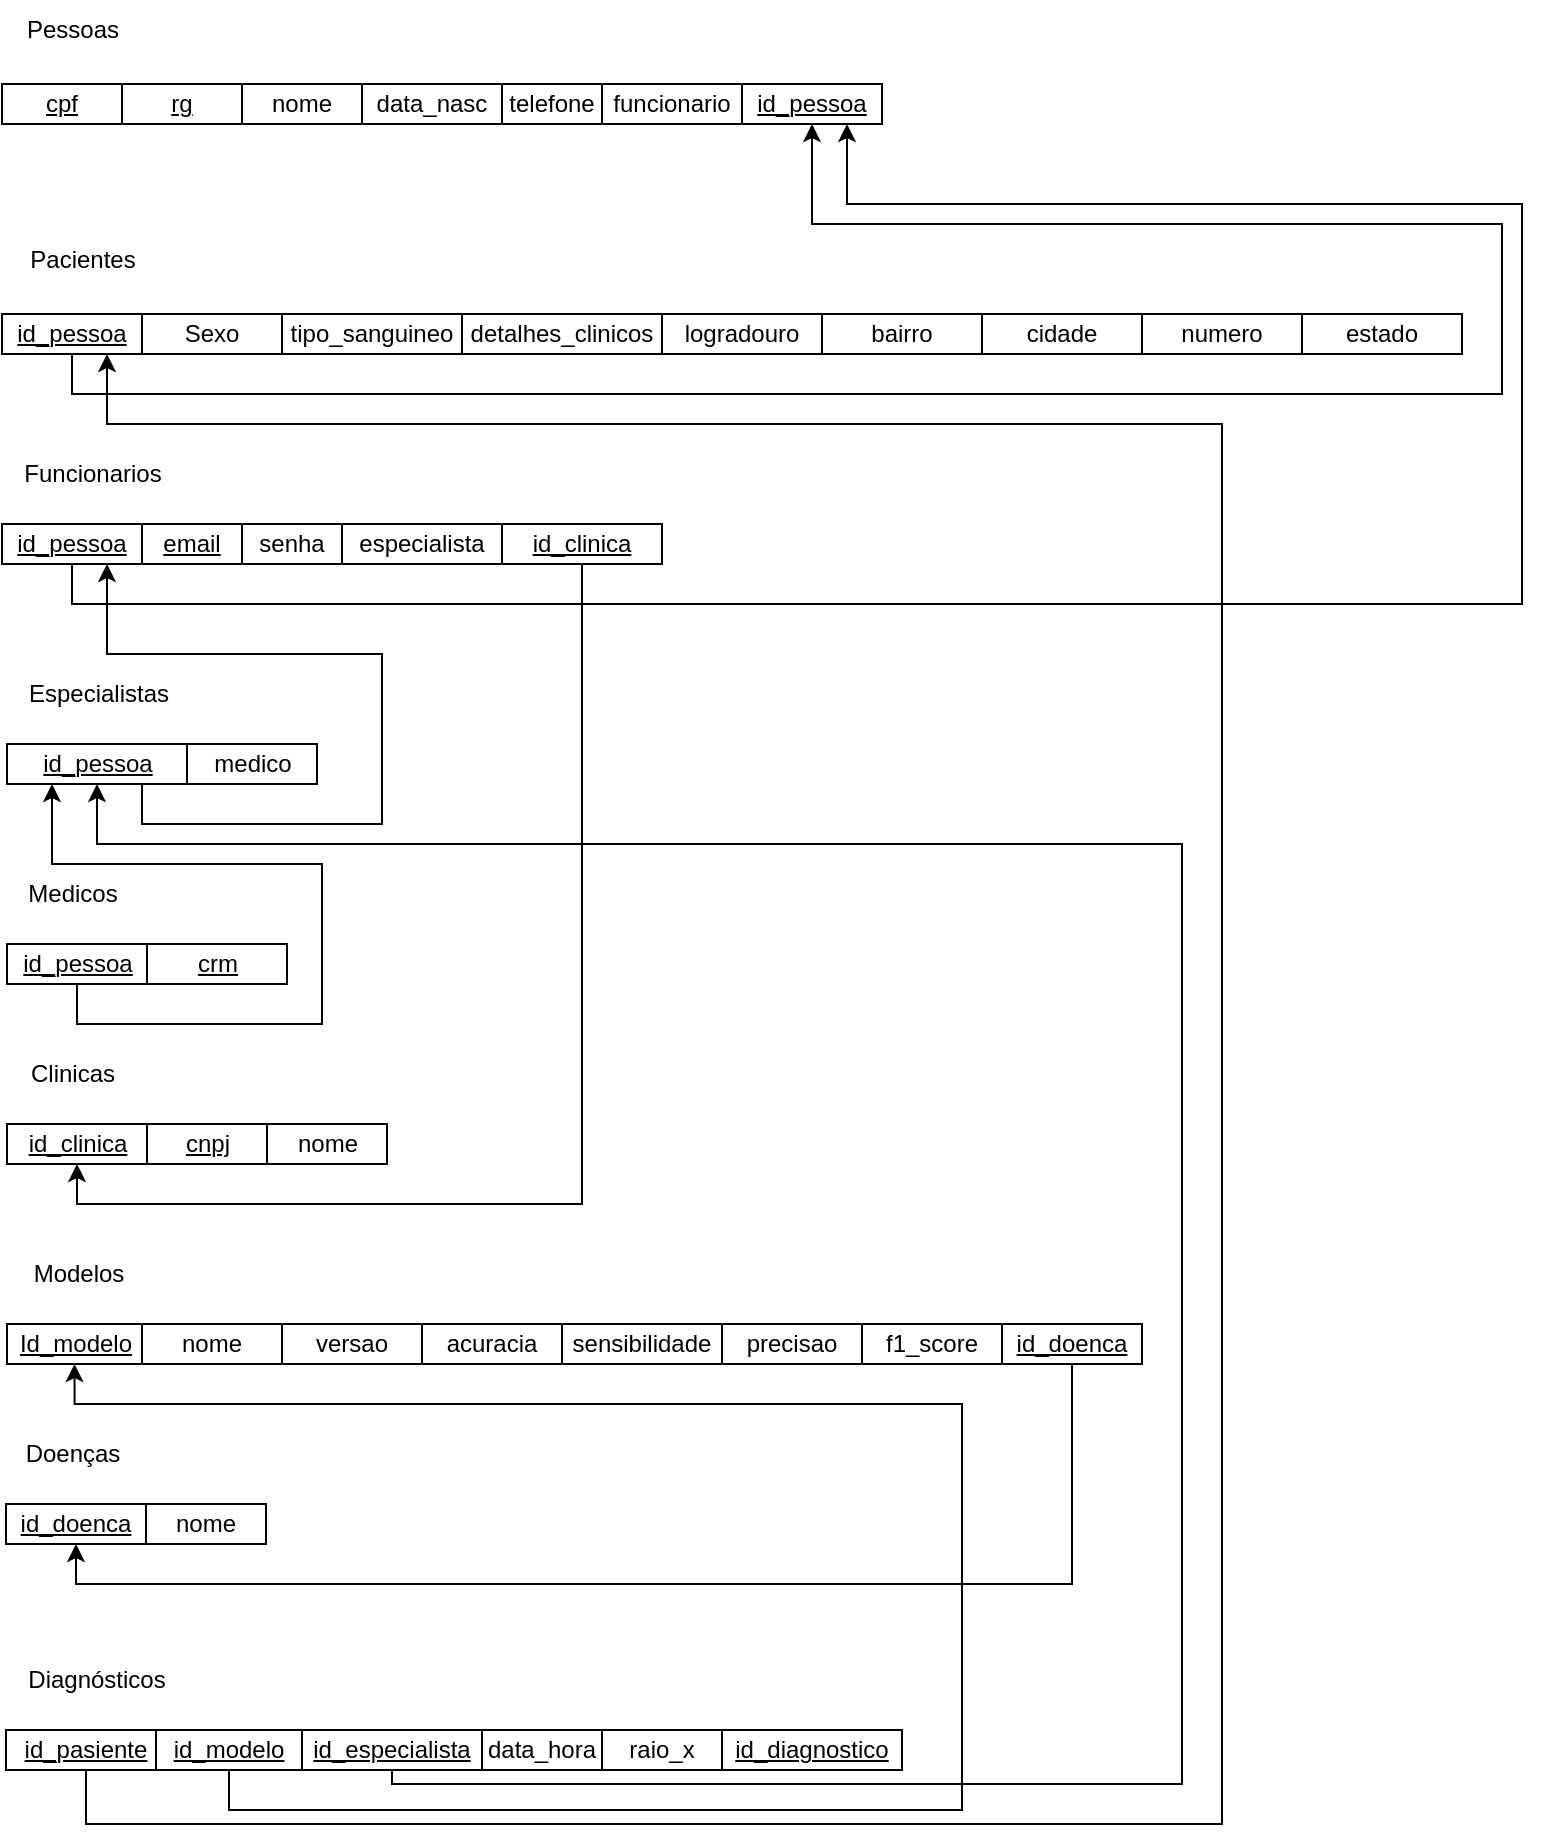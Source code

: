 <mxfile version="22.0.3" type="google">
  <diagram name="Página-1" id="Lohg2L98cQ29C7g-6fKi">
    <mxGraphModel grid="1" page="1" gridSize="10" guides="1" tooltips="1" connect="1" arrows="1" fold="1" pageScale="1" pageWidth="827" pageHeight="1169" math="0" shadow="0">
      <root>
        <mxCell id="0" />
        <mxCell id="1" parent="0" />
        <mxCell id="6OJmlU3yRW-rF9Tps9vb-1" value="Funcionarios" style="text;html=1;align=center;verticalAlign=middle;resizable=0;points=[];autosize=1;strokeColor=none;fillColor=none;" vertex="1" parent="1">
          <mxGeometry x="40" y="240" width="90" height="30" as="geometry" />
        </mxCell>
        <mxCell id="6OJmlU3yRW-rF9Tps9vb-65" style="edgeStyle=orthogonalEdgeStyle;rounded=0;orthogonalLoop=1;jettySize=auto;html=1;exitX=0.5;exitY=1;exitDx=0;exitDy=0;entryX=0.75;entryY=1;entryDx=0;entryDy=0;" edge="1" parent="1" source="6OJmlU3yRW-rF9Tps9vb-2" target="6OJmlU3yRW-rF9Tps9vb-62">
          <mxGeometry relative="1" as="geometry">
            <Array as="points">
              <mxPoint x="75" y="320" />
              <mxPoint x="800" y="320" />
              <mxPoint x="800" y="120" />
              <mxPoint x="463" y="120" />
            </Array>
          </mxGeometry>
        </mxCell>
        <mxCell id="6OJmlU3yRW-rF9Tps9vb-2" value="&lt;u&gt;id_pessoa&lt;/u&gt;" style="whiteSpace=wrap;html=1;" vertex="1" parent="1">
          <mxGeometry x="40" y="280" width="70" height="20" as="geometry" />
        </mxCell>
        <mxCell id="6OJmlU3yRW-rF9Tps9vb-3" value="email" style="whiteSpace=wrap;html=1;fontStyle=4" vertex="1" parent="1">
          <mxGeometry x="110" y="280" width="50" height="20" as="geometry" />
        </mxCell>
        <mxCell id="6OJmlU3yRW-rF9Tps9vb-4" value="Especialistas" style="text;html=1;align=center;verticalAlign=middle;resizable=0;points=[];autosize=1;strokeColor=none;fillColor=none;" vertex="1" parent="1">
          <mxGeometry x="42.5" y="350" width="90" height="30" as="geometry" />
        </mxCell>
        <mxCell id="6OJmlU3yRW-rF9Tps9vb-86" style="edgeStyle=orthogonalEdgeStyle;rounded=0;orthogonalLoop=1;jettySize=auto;html=1;exitX=0.75;exitY=1;exitDx=0;exitDy=0;entryX=0.75;entryY=1;entryDx=0;entryDy=0;" edge="1" parent="1" source="6OJmlU3yRW-rF9Tps9vb-6" target="6OJmlU3yRW-rF9Tps9vb-2">
          <mxGeometry relative="1" as="geometry">
            <Array as="points">
              <mxPoint x="110" y="430" />
              <mxPoint x="230" y="430" />
              <mxPoint x="230" y="345" />
              <mxPoint x="93" y="345" />
            </Array>
          </mxGeometry>
        </mxCell>
        <mxCell id="6OJmlU3yRW-rF9Tps9vb-6" value="&lt;u&gt;id_pessoa&lt;/u&gt;" style="whiteSpace=wrap;html=1;" vertex="1" parent="1">
          <mxGeometry x="42.5" y="390" width="90" height="20" as="geometry" />
        </mxCell>
        <mxCell id="6OJmlU3yRW-rF9Tps9vb-8" value="&lt;span&gt;medico&lt;/span&gt;" style="whiteSpace=wrap;html=1;fontStyle=0" vertex="1" parent="1">
          <mxGeometry x="132.5" y="390" width="65" height="20" as="geometry" />
        </mxCell>
        <mxCell id="6OJmlU3yRW-rF9Tps9vb-12" value="Medicos" style="text;html=1;align=center;verticalAlign=middle;resizable=0;points=[];autosize=1;strokeColor=none;fillColor=none;" vertex="1" parent="1">
          <mxGeometry x="40" y="450" width="70" height="30" as="geometry" />
        </mxCell>
        <mxCell id="6OJmlU3yRW-rF9Tps9vb-85" style="edgeStyle=orthogonalEdgeStyle;rounded=0;orthogonalLoop=1;jettySize=auto;html=1;exitX=0.5;exitY=1;exitDx=0;exitDy=0;entryX=0.25;entryY=1;entryDx=0;entryDy=0;" edge="1" parent="1" source="6OJmlU3yRW-rF9Tps9vb-13" target="6OJmlU3yRW-rF9Tps9vb-6">
          <mxGeometry relative="1" as="geometry">
            <Array as="points">
              <mxPoint x="78" y="530" />
              <mxPoint x="200" y="530" />
              <mxPoint x="200" y="450" />
              <mxPoint x="65" y="450" />
            </Array>
          </mxGeometry>
        </mxCell>
        <mxCell id="6OJmlU3yRW-rF9Tps9vb-13" value="&lt;u&gt;id_pessoa&lt;/u&gt;" style="whiteSpace=wrap;html=1;" vertex="1" parent="1">
          <mxGeometry x="42.5" y="490" width="70" height="20" as="geometry" />
        </mxCell>
        <mxCell id="6OJmlU3yRW-rF9Tps9vb-14" value="&lt;u&gt;crm&lt;/u&gt;" style="whiteSpace=wrap;html=1;" vertex="1" parent="1">
          <mxGeometry x="112.5" y="490" width="70" height="20" as="geometry" />
        </mxCell>
        <mxCell id="6OJmlU3yRW-rF9Tps9vb-15" value="Clinicas" style="text;html=1;align=center;verticalAlign=middle;resizable=0;points=[];autosize=1;strokeColor=none;fillColor=none;" vertex="1" parent="1">
          <mxGeometry x="40" y="540" width="70" height="30" as="geometry" />
        </mxCell>
        <mxCell id="6OJmlU3yRW-rF9Tps9vb-16" value="&lt;u&gt;id_clinica&lt;/u&gt;" style="whiteSpace=wrap;html=1;" vertex="1" parent="1">
          <mxGeometry x="42.5" y="580" width="70" height="20" as="geometry" />
        </mxCell>
        <mxCell id="6OJmlU3yRW-rF9Tps9vb-17" value="&lt;u&gt;cnpj&lt;/u&gt;" style="whiteSpace=wrap;html=1;" vertex="1" parent="1">
          <mxGeometry x="112.5" y="580" width="60" height="20" as="geometry" />
        </mxCell>
        <mxCell id="6OJmlU3yRW-rF9Tps9vb-18" value="nome" style="whiteSpace=wrap;html=1;" vertex="1" parent="1">
          <mxGeometry x="172.5" y="580" width="60" height="20" as="geometry" />
        </mxCell>
        <mxCell id="6OJmlU3yRW-rF9Tps9vb-19" style="edgeStyle=orthogonalEdgeStyle;rounded=0;orthogonalLoop=1;jettySize=auto;html=1;exitX=0.5;exitY=1;exitDx=0;exitDy=0;" edge="1" parent="1" source="6OJmlU3yRW-rF9Tps9vb-18" target="6OJmlU3yRW-rF9Tps9vb-18">
          <mxGeometry relative="1" as="geometry" />
        </mxCell>
        <mxCell id="6OJmlU3yRW-rF9Tps9vb-20" value="Modelos" style="text;html=1;align=center;verticalAlign=middle;resizable=0;points=[];autosize=1;strokeColor=none;fillColor=none;" vertex="1" parent="1">
          <mxGeometry x="42.5" y="640" width="70" height="30" as="geometry" />
        </mxCell>
        <mxCell id="6OJmlU3yRW-rF9Tps9vb-22" value="&lt;u&gt;Id_modelo&lt;/u&gt;" style="whiteSpace=wrap;html=1;" vertex="1" parent="1">
          <mxGeometry x="42.5" y="680" width="67.5" height="20" as="geometry" />
        </mxCell>
        <mxCell id="6OJmlU3yRW-rF9Tps9vb-24" value="&lt;span&gt;nome&lt;/span&gt;" style="whiteSpace=wrap;html=1;fontStyle=0" vertex="1" parent="1">
          <mxGeometry x="110" y="680" width="70" height="20" as="geometry" />
        </mxCell>
        <mxCell id="6OJmlU3yRW-rF9Tps9vb-25" value="Doenças" style="text;html=1;align=center;verticalAlign=middle;resizable=0;points=[];autosize=1;strokeColor=none;fillColor=none;" vertex="1" parent="1">
          <mxGeometry x="40" y="730" width="70" height="30" as="geometry" />
        </mxCell>
        <mxCell id="6OJmlU3yRW-rF9Tps9vb-27" value="&lt;u&gt;id_doenca&lt;/u&gt;" style="whiteSpace=wrap;html=1;" vertex="1" parent="1">
          <mxGeometry x="42" y="770" width="70" height="20" as="geometry" />
        </mxCell>
        <mxCell id="6OJmlU3yRW-rF9Tps9vb-29" value="&lt;span&gt;nome&lt;/span&gt;" style="whiteSpace=wrap;html=1;fontStyle=0" vertex="1" parent="1">
          <mxGeometry x="112" y="770" width="60" height="20" as="geometry" />
        </mxCell>
        <mxCell id="6OJmlU3yRW-rF9Tps9vb-30" value="Diagnósticos" style="text;html=1;align=center;verticalAlign=middle;resizable=0;points=[];autosize=1;strokeColor=none;fillColor=none;" vertex="1" parent="1">
          <mxGeometry x="42" y="843" width="90" height="30" as="geometry" />
        </mxCell>
        <mxCell id="6OJmlU3yRW-rF9Tps9vb-83" style="edgeStyle=orthogonalEdgeStyle;rounded=0;orthogonalLoop=1;jettySize=auto;html=1;exitX=0.5;exitY=1;exitDx=0;exitDy=0;entryX=0.75;entryY=1;entryDx=0;entryDy=0;" edge="1" parent="1" source="6OJmlU3yRW-rF9Tps9vb-32" target="6OJmlU3yRW-rF9Tps9vb-43">
          <mxGeometry relative="1" as="geometry">
            <Array as="points">
              <mxPoint x="82" y="930" />
              <mxPoint x="650" y="930" />
              <mxPoint x="650" y="230" />
              <mxPoint x="93" y="230" />
            </Array>
          </mxGeometry>
        </mxCell>
        <mxCell id="6OJmlU3yRW-rF9Tps9vb-32" value="&lt;u&gt;id_pasiente&lt;/u&gt;" style="whiteSpace=wrap;html=1;" vertex="1" parent="1">
          <mxGeometry x="42" y="883" width="80" height="20" as="geometry" />
        </mxCell>
        <mxCell id="6OJmlU3yRW-rF9Tps9vb-82" style="edgeStyle=orthogonalEdgeStyle;rounded=0;orthogonalLoop=1;jettySize=auto;html=1;exitX=0.5;exitY=1;exitDx=0;exitDy=0;entryX=0.5;entryY=1;entryDx=0;entryDy=0;" edge="1" parent="1" source="6OJmlU3yRW-rF9Tps9vb-33" target="6OJmlU3yRW-rF9Tps9vb-22">
          <mxGeometry relative="1" as="geometry">
            <Array as="points">
              <mxPoint x="154" y="923" />
              <mxPoint x="520" y="923" />
              <mxPoint x="520" y="720" />
              <mxPoint x="76" y="720" />
            </Array>
          </mxGeometry>
        </mxCell>
        <mxCell id="6OJmlU3yRW-rF9Tps9vb-33" value="id_modelo" style="whiteSpace=wrap;html=1;fontStyle=4" vertex="1" parent="1">
          <mxGeometry x="117" y="883" width="73" height="20" as="geometry" />
        </mxCell>
        <mxCell id="6OJmlU3yRW-rF9Tps9vb-34" value="Pessoas" style="text;html=1;align=center;verticalAlign=middle;resizable=0;points=[];autosize=1;strokeColor=none;fillColor=none;" vertex="1" parent="1">
          <mxGeometry x="40" y="18" width="70" height="30" as="geometry" />
        </mxCell>
        <mxCell id="6OJmlU3yRW-rF9Tps9vb-35" value="&lt;u&gt;cpf&lt;/u&gt;" style="whiteSpace=wrap;html=1;" vertex="1" parent="1">
          <mxGeometry x="40" y="60" width="60" height="20" as="geometry" />
        </mxCell>
        <mxCell id="6OJmlU3yRW-rF9Tps9vb-36" value="&lt;u&gt;rg&lt;/u&gt;" style="whiteSpace=wrap;html=1;" vertex="1" parent="1">
          <mxGeometry x="100" y="60" width="60" height="20" as="geometry" />
        </mxCell>
        <mxCell id="6OJmlU3yRW-rF9Tps9vb-37" value="nome" style="whiteSpace=wrap;html=1;" vertex="1" parent="1">
          <mxGeometry x="160" y="60" width="60" height="20" as="geometry" />
        </mxCell>
        <mxCell id="6OJmlU3yRW-rF9Tps9vb-38" value="data_nasc" style="whiteSpace=wrap;html=1;" vertex="1" parent="1">
          <mxGeometry x="220" y="60" width="70" height="20" as="geometry" />
        </mxCell>
        <mxCell id="6OJmlU3yRW-rF9Tps9vb-39" value="telefone" style="whiteSpace=wrap;html=1;" vertex="1" parent="1">
          <mxGeometry x="290" y="60" width="50" height="20" as="geometry" />
        </mxCell>
        <mxCell id="6OJmlU3yRW-rF9Tps9vb-42" value="Pacientes" style="text;html=1;align=center;verticalAlign=middle;resizable=0;points=[];autosize=1;strokeColor=none;fillColor=none;" vertex="1" parent="1">
          <mxGeometry x="40" y="133" width="80" height="30" as="geometry" />
        </mxCell>
        <mxCell id="6OJmlU3yRW-rF9Tps9vb-63" style="edgeStyle=orthogonalEdgeStyle;rounded=0;orthogonalLoop=1;jettySize=auto;html=1;exitX=0.5;exitY=1;exitDx=0;exitDy=0;entryX=0.5;entryY=1;entryDx=0;entryDy=0;" edge="1" parent="1" source="6OJmlU3yRW-rF9Tps9vb-43" target="6OJmlU3yRW-rF9Tps9vb-62">
          <mxGeometry relative="1" as="geometry">
            <Array as="points">
              <mxPoint x="75" y="215" />
              <mxPoint x="790" y="215" />
              <mxPoint x="790" y="130" />
              <mxPoint x="445" y="130" />
            </Array>
          </mxGeometry>
        </mxCell>
        <mxCell id="6OJmlU3yRW-rF9Tps9vb-43" value="&lt;u&gt;id_pessoa&lt;/u&gt;" style="whiteSpace=wrap;html=1;" vertex="1" parent="1">
          <mxGeometry x="40" y="175" width="70" height="20" as="geometry" />
        </mxCell>
        <mxCell id="6OJmlU3yRW-rF9Tps9vb-45" value="Sexo" style="whiteSpace=wrap;html=1;" vertex="1" parent="1">
          <mxGeometry x="110" y="175" width="70" height="20" as="geometry" />
        </mxCell>
        <mxCell id="6OJmlU3yRW-rF9Tps9vb-50" value="funcionario" style="whiteSpace=wrap;html=1;" vertex="1" parent="1">
          <mxGeometry x="340" y="60" width="70" height="20" as="geometry" />
        </mxCell>
        <mxCell id="6OJmlU3yRW-rF9Tps9vb-55" value="tipo_sanguineo" style="whiteSpace=wrap;html=1;" vertex="1" parent="1">
          <mxGeometry x="180" y="175" width="90" height="20" as="geometry" />
        </mxCell>
        <mxCell id="6OJmlU3yRW-rF9Tps9vb-56" value="detalhes_clinicos" style="whiteSpace=wrap;html=1;" vertex="1" parent="1">
          <mxGeometry x="270" y="175" width="100" height="20" as="geometry" />
        </mxCell>
        <mxCell id="6OJmlU3yRW-rF9Tps9vb-57" value="logradouro" style="whiteSpace=wrap;html=1;" vertex="1" parent="1">
          <mxGeometry x="370" y="175" width="80" height="20" as="geometry" />
        </mxCell>
        <mxCell id="6OJmlU3yRW-rF9Tps9vb-58" value="bairro" style="whiteSpace=wrap;html=1;" vertex="1" parent="1">
          <mxGeometry x="450" y="175" width="80" height="20" as="geometry" />
        </mxCell>
        <mxCell id="6OJmlU3yRW-rF9Tps9vb-59" value="cidade" style="whiteSpace=wrap;html=1;" vertex="1" parent="1">
          <mxGeometry x="530" y="175" width="80" height="20" as="geometry" />
        </mxCell>
        <mxCell id="6OJmlU3yRW-rF9Tps9vb-60" value="numero" style="whiteSpace=wrap;html=1;" vertex="1" parent="1">
          <mxGeometry x="610" y="175" width="80" height="20" as="geometry" />
        </mxCell>
        <mxCell id="6OJmlU3yRW-rF9Tps9vb-61" value="estado" style="whiteSpace=wrap;html=1;" vertex="1" parent="1">
          <mxGeometry x="690" y="175" width="80" height="20" as="geometry" />
        </mxCell>
        <mxCell id="6OJmlU3yRW-rF9Tps9vb-62" value="&lt;u&gt;id_pessoa&lt;/u&gt;" style="whiteSpace=wrap;html=1;" vertex="1" parent="1">
          <mxGeometry x="410" y="60" width="70" height="20" as="geometry" />
        </mxCell>
        <mxCell id="6OJmlU3yRW-rF9Tps9vb-66" value="senha" style="whiteSpace=wrap;html=1;" vertex="1" parent="1">
          <mxGeometry x="160" y="280" width="50" height="20" as="geometry" />
        </mxCell>
        <mxCell id="6OJmlU3yRW-rF9Tps9vb-67" value="especialista" style="whiteSpace=wrap;html=1;" vertex="1" parent="1">
          <mxGeometry x="210" y="280" width="80" height="20" as="geometry" />
        </mxCell>
        <mxCell id="6OJmlU3yRW-rF9Tps9vb-72" style="edgeStyle=orthogonalEdgeStyle;rounded=0;orthogonalLoop=1;jettySize=auto;html=1;exitX=0.5;exitY=1;exitDx=0;exitDy=0;entryX=0.5;entryY=1;entryDx=0;entryDy=0;" edge="1" parent="1" source="6OJmlU3yRW-rF9Tps9vb-71" target="6OJmlU3yRW-rF9Tps9vb-16">
          <mxGeometry relative="1" as="geometry" />
        </mxCell>
        <mxCell id="6OJmlU3yRW-rF9Tps9vb-71" value="id_clinica" style="whiteSpace=wrap;html=1;fontStyle=4" vertex="1" parent="1">
          <mxGeometry x="290" y="280" width="80" height="20" as="geometry" />
        </mxCell>
        <mxCell id="6OJmlU3yRW-rF9Tps9vb-73" value="&lt;span&gt;versao&lt;/span&gt;" style="whiteSpace=wrap;html=1;fontStyle=0" vertex="1" parent="1">
          <mxGeometry x="180" y="680" width="70" height="20" as="geometry" />
        </mxCell>
        <mxCell id="6OJmlU3yRW-rF9Tps9vb-74" value="&lt;span&gt;acuracia&lt;/span&gt;" style="whiteSpace=wrap;html=1;fontStyle=0" vertex="1" parent="1">
          <mxGeometry x="250" y="680" width="70" height="20" as="geometry" />
        </mxCell>
        <mxCell id="6OJmlU3yRW-rF9Tps9vb-75" value="sensibilidade" style="whiteSpace=wrap;html=1;fontStyle=0" vertex="1" parent="1">
          <mxGeometry x="320" y="680" width="80" height="20" as="geometry" />
        </mxCell>
        <mxCell id="6OJmlU3yRW-rF9Tps9vb-76" value="&lt;span&gt;precisao&lt;/span&gt;" style="whiteSpace=wrap;html=1;fontStyle=0" vertex="1" parent="1">
          <mxGeometry x="400" y="680" width="70" height="20" as="geometry" />
        </mxCell>
        <mxCell id="6OJmlU3yRW-rF9Tps9vb-77" value="&lt;span&gt;f1_score&lt;/span&gt;" style="whiteSpace=wrap;html=1;fontStyle=0" vertex="1" parent="1">
          <mxGeometry x="470" y="680" width="70" height="20" as="geometry" />
        </mxCell>
        <mxCell id="6OJmlU3yRW-rF9Tps9vb-79" style="edgeStyle=orthogonalEdgeStyle;rounded=0;orthogonalLoop=1;jettySize=auto;html=1;exitX=0.5;exitY=1;exitDx=0;exitDy=0;entryX=0.5;entryY=1;entryDx=0;entryDy=0;" edge="1" parent="1" source="6OJmlU3yRW-rF9Tps9vb-78" target="6OJmlU3yRW-rF9Tps9vb-27">
          <mxGeometry relative="1" as="geometry" />
        </mxCell>
        <mxCell id="6OJmlU3yRW-rF9Tps9vb-78" value="&lt;span&gt;id_doenca&lt;/span&gt;" style="whiteSpace=wrap;html=1;fontStyle=4" vertex="1" parent="1">
          <mxGeometry x="540" y="680" width="70" height="20" as="geometry" />
        </mxCell>
        <mxCell id="6OJmlU3yRW-rF9Tps9vb-87" style="edgeStyle=orthogonalEdgeStyle;rounded=0;orthogonalLoop=1;jettySize=auto;html=1;exitX=0.5;exitY=1;exitDx=0;exitDy=0;entryX=0.5;entryY=1;entryDx=0;entryDy=0;" edge="1" parent="1" source="6OJmlU3yRW-rF9Tps9vb-80" target="6OJmlU3yRW-rF9Tps9vb-6">
          <mxGeometry relative="1" as="geometry">
            <Array as="points">
              <mxPoint x="235" y="910" />
              <mxPoint x="630" y="910" />
              <mxPoint x="630" y="440" />
              <mxPoint x="88" y="440" />
            </Array>
          </mxGeometry>
        </mxCell>
        <mxCell id="6OJmlU3yRW-rF9Tps9vb-80" value="id_especialista" style="whiteSpace=wrap;html=1;fontStyle=4" vertex="1" parent="1">
          <mxGeometry x="190" y="883" width="90" height="20" as="geometry" />
        </mxCell>
        <mxCell id="6OJmlU3yRW-rF9Tps9vb-88" value="&lt;span&gt;data_hora&lt;/span&gt;" style="whiteSpace=wrap;html=1;fontStyle=0" vertex="1" parent="1">
          <mxGeometry x="280" y="883" width="60" height="20" as="geometry" />
        </mxCell>
        <mxCell id="6OJmlU3yRW-rF9Tps9vb-89" value="&lt;span&gt;raio_x&lt;/span&gt;" style="whiteSpace=wrap;html=1;fontStyle=0" vertex="1" parent="1">
          <mxGeometry x="340" y="883" width="60" height="20" as="geometry" />
        </mxCell>
        <mxCell id="6OJmlU3yRW-rF9Tps9vb-90" value="&lt;span&gt;id_diagnostico&lt;/span&gt;" style="whiteSpace=wrap;html=1;fontStyle=4" vertex="1" parent="1">
          <mxGeometry x="400" y="883" width="90" height="20" as="geometry" />
        </mxCell>
      </root>
    </mxGraphModel>
  </diagram>
</mxfile>
